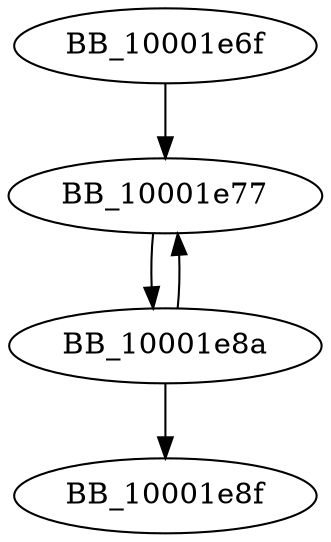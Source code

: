 DiGraph sub_10001E6F{
BB_10001e6f->BB_10001e77
BB_10001e77->BB_10001e8a
BB_10001e8a->BB_10001e77
BB_10001e8a->BB_10001e8f
}
